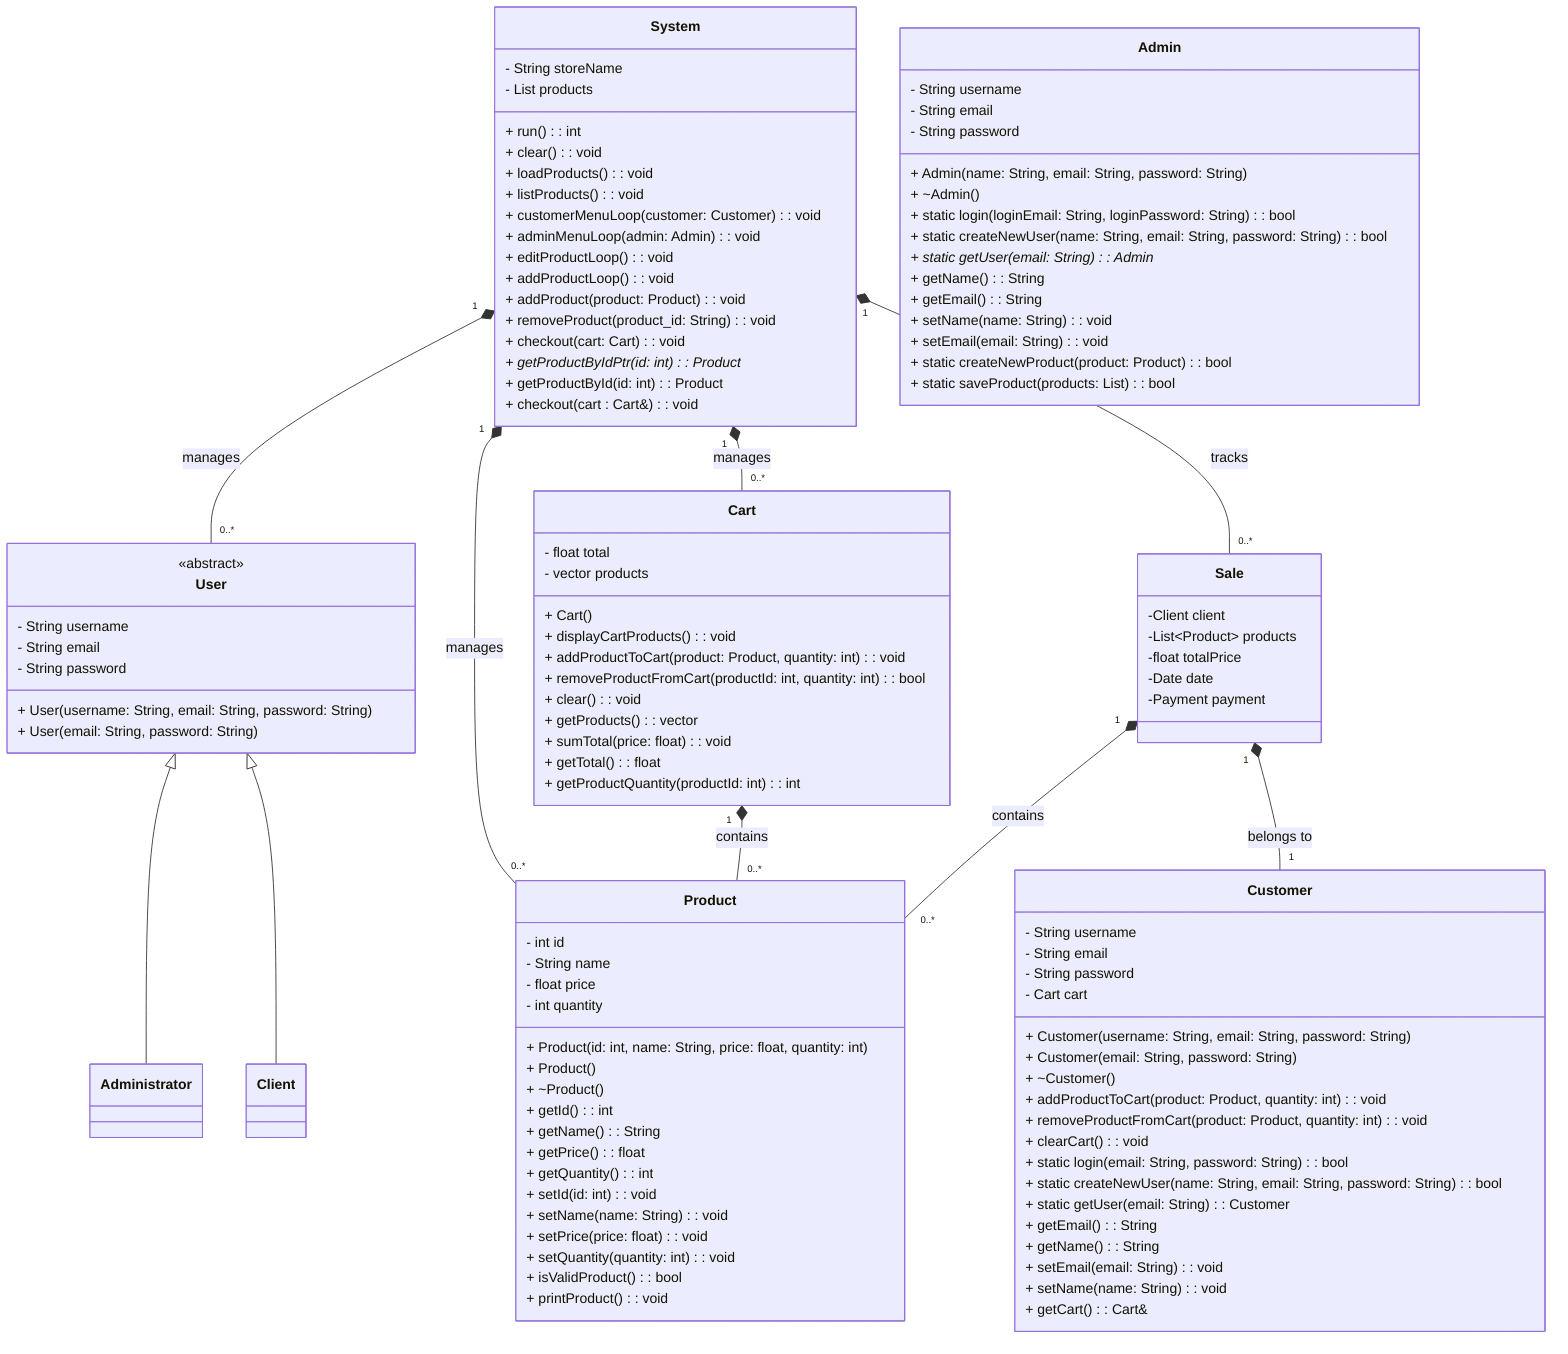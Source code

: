 classDiagram

class System {
- String storeName
- List<Product> products
+ run(): int
+ clear(): void
+ loadProducts(): void
+ listProducts(): void
+ customerMenuLoop(customer: Customer): void
+ adminMenuLoop(admin: Admin): void
+ editProductLoop(): void
+ addProductLoop(): void
+ addProduct(product: Product): void
+ removeProduct(product_id: String): void
+ checkout(cart: Cart): void
+ getProductByIdPtr(id: int): Product*
+ getProductById(id: int): Product
+ checkout(cart : Cart&): void
}


class User {
    <<abstract>>
    - String username
    - String email
    - String password
    + User(username: String, email: String, password: String)
    + User(email: String, password: String)
}


class Admin {
    - String username
    - String email
    - String password
    + Admin(name: String, email: String, password: String)
    + ~Admin()
    + static login(loginEmail: String, loginPassword: String): bool
    + static createNewUser(name: String, email: String, password: String): bool
    + static getUser(email: String): Admin*
    + getName(): String
    + getEmail(): String
    + setName(name: String): void
    + setEmail(email: String): void
    + static createNewProduct(product: Product): bool
    + static saveProduct(products: List<Product>): bool
}

class Customer {
    - String username
    - String email
    - String password
    - Cart cart
    + Customer(username: String, email: String, password: String)
    + Customer(email: String, password: String)
    + ~Customer()
    + addProductToCart(product: Product, quantity: int): void
    + removeProductFromCart(product: Product, quantity: int): void
    + clearCart(): void
    + static login(email: String, password: String): bool
    + static createNewUser(name: String, email: String, password: String): bool
    + static getUser(email: String): Customer
    + getEmail(): String
    + getName(): String
    + setEmail(email: String): void
    + setName(name: String): void
    + getCart(): Cart&
}


class Product {
    - int id
    - String name
    - float price
    - int quantity
    + Product(id: int, name: String, price: float, quantity: int)
    + Product()
    + ~Product()
    + getId(): int
    + getName(): String
    + getPrice(): float
    + getQuantity(): int
    + setId(id: int): void
    + setName(name: String): void
    + setPrice(price: float): void
    + setQuantity(quantity: int): void
    + isValidProduct(): bool
    + printProduct(): void
}

class Cart {
    - float total
    - vector<Product> products
    + Cart()
    + displayCartProducts(): void
    + addProductToCart(product: Product, quantity: int): void
    + removeProductFromCart(productId: int, quantity: int): bool
    + clear(): void
    + getProducts(): vector<Product>
    + sumTotal(price: float): void
    + getTotal(): float
    + getProductQuantity(productId: int): int
}


class Sale {
    -Client client
    -List~Product~ products
    -float totalPrice
    -Date date
    -Payment payment
}


User <|-- Administrator
User <|-- Client

System "1" *-- "0..*" User : manages
System "1" *-- "0..*" Product : manages
System "1" *-- "0..*" Cart : manages
System "1" *-- "0..*" Sale : tracks
Cart "1" *-- "0..*" Product : contains
Sale "1" *-- "1" Customer : belongs to
Sale "1" *-- "0..*" Product : contains